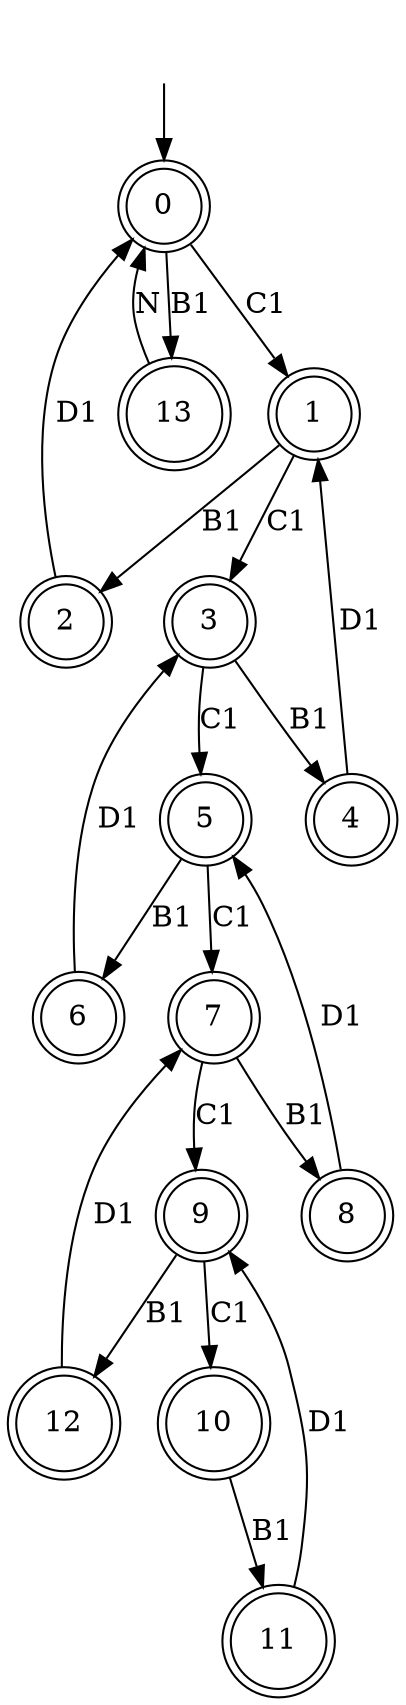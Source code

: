 digraph G {
  0 [ shape="doublecircle" label="0" ];
  1 [ shape="doublecircle" label="1" ];
  2 [ shape="doublecircle" label="2" ];
  3 [ shape="doublecircle" label="3" ];
  4 [ shape="doublecircle" label="4" ];
  5 [ shape="doublecircle" label="5" ];
  6 [ shape="doublecircle" label="6" ];
  7 [ shape="doublecircle" label="7" ];
  8 [ shape="doublecircle" label="8" ];
  9 [ shape="doublecircle" label="9" ];
  10 [ shape="doublecircle" label="10" ];
  11 [ shape="doublecircle" label="11" ];
  12 [ shape="doublecircle" label="12" ];
  13 [ shape="doublecircle" label="13" ];
  0 -> 1 [ label="C1" ];
  1 -> 2 [ label="B1" ];
  2 -> 0 [ label="D1" ];
  1 -> 3 [ label="C1" ];
  3 -> 4 [ label="B1" ];
  4 -> 1 [ label="D1" ];
  3 -> 5 [ label="C1" ];
  5 -> 6 [ label="B1" ];
  6 -> 3 [ label="D1" ];
  5 -> 7 [ label="C1" ];
  7 -> 8 [ label="B1" ];
  8 -> 5 [ label="D1" ];
  7 -> 9 [ label="C1" ];
  9 -> 10 [ label="C1" ];
  10 -> 11 [ label="B1" ];
  11 -> 9 [ label="D1" ];
  9 -> 12 [ label="B1" ];
  12 -> 7 [ label="D1" ];
  0 -> 13 [ label="B1" ];
  13 -> 0 [ label="N" ];
__start0 [label="", shape=none];
__start0 -> 0  [label=""];
}
